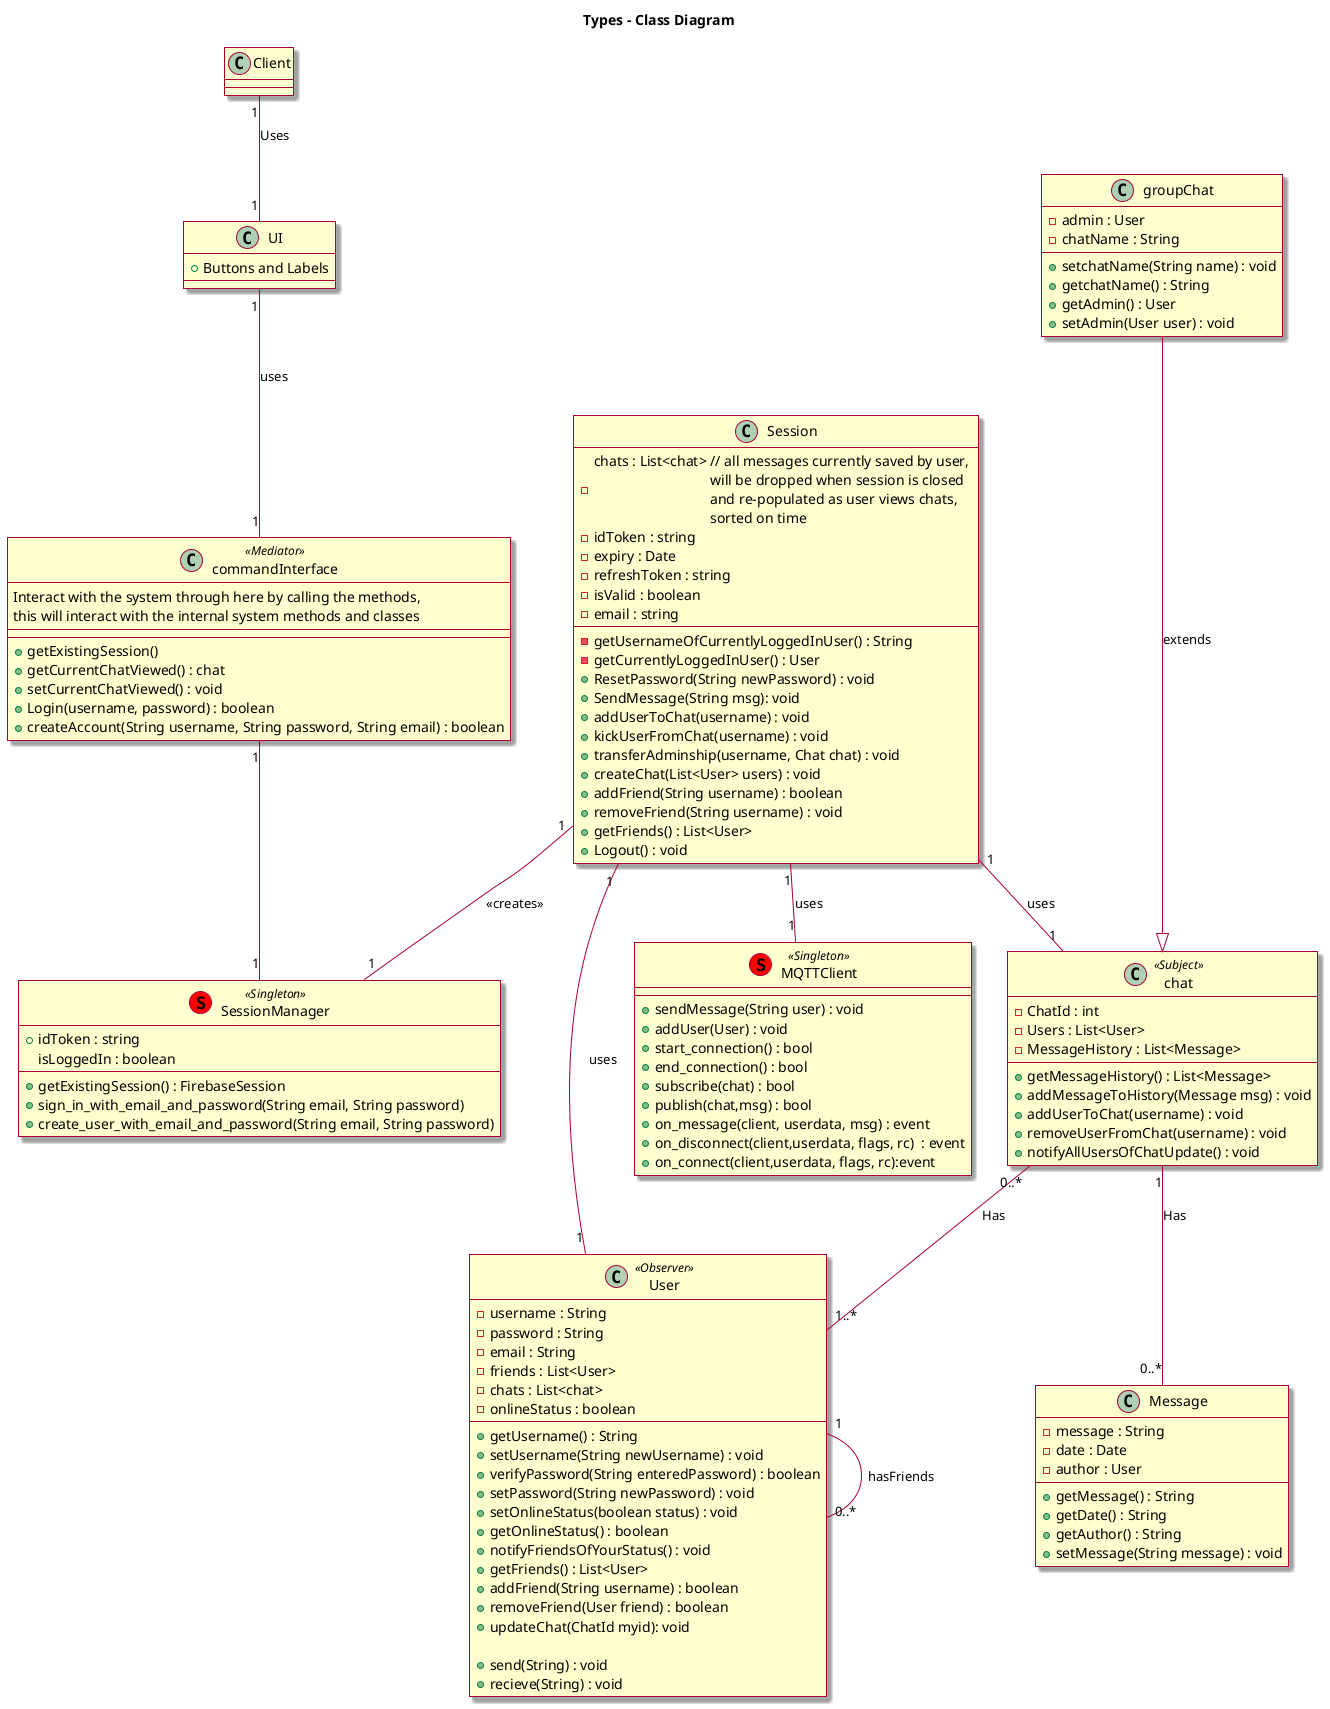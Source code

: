 @startuml

skin rose

title Types - Class Diagram


skinparam componentStyle uml2
class Client{}
Client "1"--"1" UI: Uses

class Message{
    - message : String
    - date : Date
    - author : User
    +getMessage() : String
    +getDate() : String
    +getAuthor() : String
    +setMessage(String message) : void
}

class User <<Observer>> {
    -username : String
    -password : String
    -email : String
    -friends : List<User>
    -chats : List<chat>
    -onlineStatus : boolean

    +getUsername() : String
    +setUsername(String newUsername) : void
    +verifyPassword(String enteredPassword) : boolean
    +setPassword(String newPassword) : void
    +setOnlineStatus(boolean status) : void
    +getOnlineStatus() : boolean
    +notifyFriendsOfYourStatus() : void
    +getFriends() : List<User>
    +addFriend(String username) : boolean
    +removeFriend(User friend) : boolean
    +updateChat(ChatId myid): void

    +send(String) : void
    +recieve(String) : void
}

User "1"--"0..*" User : hasFriends

Class MQTTClient <<(S,red) Singleton>> {
    +sendMessage(String user) : void
    +addUser(User) : void
    +start_connection() : bool
    +end_connection() : bool
    +subscribe(chat) : bool
    +publish(chat,msg) : bool
    +on_message(client, userdata, msg) : event
    +on_disconnect(client,userdata, flags, rc)  : event
    +on_connect(client,userdata, flags, rc):event
}


Class groupChat {
    -admin : User
    -chatName : String
    +setchatName(String name) : void
    +getchatName() : String
    +getAdmin() : User
    +setAdmin(User user) : void
}

Class chat <<Subject>> {
    -ChatId : int
    -Users : List<User>
    -MessageHistory : List<Message>
    +getMessageHistory() : List<Message>
    +addMessageToHistory(Message msg) : void
    +addUserToChat(username) : void
    +removeUserFromChat(username) : void
    +notifyAllUsersOfChatUpdate() : void
}

chat "0..*" -- "1..*" User : Has

chat "1" -- "0..*" Message : Has

groupChat---|> chat : extends

class commandInterface <<Mediator>> {
    Interact with the system through here by calling the methods,
    this will interact with the internal system methods and classes
    --
    --
    +getExistingSession()
    +getCurrentChatViewed() : chat
    +setCurrentChatViewed() : void
    +Login(username, password) : boolean
    +createAccount(String username, String password, String email) : boolean
}

Session "1" -- "1" User : uses
Session "1" -- "1" chat: uses

class UI {
    +Buttons and Labels
}

class Session{
    -chats : List<chat> // all messages currently saved by user, \n\t\t\t\twill be dropped when session is closed\n\t\t\t\tand re-populated as user views chats, \n\t\t\t\tsorted on time
    -idToken : string
    -expiry : Date
    -refreshToken : string
    -isValid : boolean
    -email : string
    -getUsernameOfCurrentlyLoggedInUser() : String
    -getCurrentlyLoggedInUser() : User
    +ResetPassword(String newPassword) : void
    +SendMessage(String msg): void
    +addUserToChat(username) : void
    +kickUserFromChat(username) : void
    +transferAdminship(username, Chat chat) : void
    +createChat(List<User> users) : void
    +addFriend(String username) : boolean
    +removeFriend(String username) : void
    +getFriends() : List<User>
    +Logout() : void
}

class SessionManager <<(S,red) Singleton>>{
    +idToken : string
    isLoggedIn : boolean
    +getExistingSession() : FirebaseSession
    +sign_in_with_email_and_password(String email, String password)
    +create_user_with_email_and_password(String email, String password)
}

Session "1" -- "1" MQTTClient : uses
Session "1" -- "1" SessionManager : <<creates>>
UI "1" -- "1" commandInterface : uses
commandInterface "1" -- "1" SessionManager

@enduml